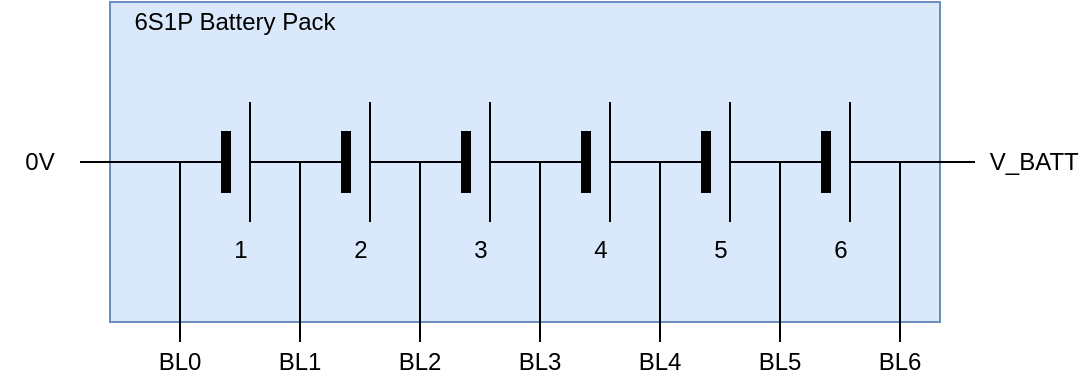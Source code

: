 <mxfile version="13.7.9" type="device"><diagram id="8Goo23Wq8Z8DUQXT7LWw" name="Page-1"><mxGraphModel dx="1422" dy="819" grid="1" gridSize="10" guides="1" tooltips="1" connect="1" arrows="1" fold="1" page="1" pageScale="1" pageWidth="1100" pageHeight="850" math="0" shadow="0"><root><mxCell id="0"/><mxCell id="1" parent="0"/><mxCell id="MNfdXJMJh94jD3iO__jl-45" value="" style="rounded=0;whiteSpace=wrap;html=1;fillColor=#dae8fc;strokeColor=#6c8ebf;" parent="1" vertex="1"><mxGeometry x="365" y="120" width="415" height="160" as="geometry"/></mxCell><mxCell id="MNfdXJMJh94jD3iO__jl-46" value="1" style="verticalLabelPosition=bottom;shadow=0;dashed=0;align=center;fillColor=#000000;html=1;verticalAlign=top;strokeWidth=1;shape=mxgraph.electrical.miscellaneous.monocell_battery;" parent="1" vertex="1"><mxGeometry x="380" y="170" width="100" height="60" as="geometry"/></mxCell><mxCell id="MNfdXJMJh94jD3iO__jl-47" value="2" style="verticalLabelPosition=bottom;shadow=0;dashed=0;align=center;fillColor=#000000;html=1;verticalAlign=top;strokeWidth=1;shape=mxgraph.electrical.miscellaneous.monocell_battery;" parent="1" vertex="1"><mxGeometry x="440" y="170" width="100" height="60" as="geometry"/></mxCell><mxCell id="MNfdXJMJh94jD3iO__jl-48" value="3" style="verticalLabelPosition=bottom;shadow=0;dashed=0;align=center;fillColor=#000000;html=1;verticalAlign=top;strokeWidth=1;shape=mxgraph.electrical.miscellaneous.monocell_battery;" parent="1" vertex="1"><mxGeometry x="500" y="170" width="100" height="60" as="geometry"/></mxCell><mxCell id="MNfdXJMJh94jD3iO__jl-49" value="4" style="verticalLabelPosition=bottom;shadow=0;dashed=0;align=center;fillColor=#000000;html=1;verticalAlign=top;strokeWidth=1;shape=mxgraph.electrical.miscellaneous.monocell_battery;" parent="1" vertex="1"><mxGeometry x="560" y="170" width="100" height="60" as="geometry"/></mxCell><mxCell id="MNfdXJMJh94jD3iO__jl-50" value="5" style="verticalLabelPosition=bottom;shadow=0;dashed=0;align=center;fillColor=#000000;html=1;verticalAlign=top;strokeWidth=1;shape=mxgraph.electrical.miscellaneous.monocell_battery;" parent="1" vertex="1"><mxGeometry x="620" y="170" width="100" height="60" as="geometry"/></mxCell><mxCell id="MNfdXJMJh94jD3iO__jl-51" value="6" style="verticalLabelPosition=bottom;shadow=0;dashed=0;align=center;fillColor=#000000;html=1;verticalAlign=top;strokeWidth=1;shape=mxgraph.electrical.miscellaneous.monocell_battery;" parent="1" vertex="1"><mxGeometry x="680" y="170" width="100" height="60" as="geometry"/></mxCell><mxCell id="MNfdXJMJh94jD3iO__jl-57" value="" style="endArrow=none;html=1;entryX=0;entryY=0.5;entryDx=0;entryDy=0;entryPerimeter=0;exitX=1;exitY=0.5;exitDx=0;exitDy=0;" parent="1" source="MNfdXJMJh94jD3iO__jl-58" edge="1"><mxGeometry width="50" height="50" relative="1" as="geometry"><mxPoint x="380" y="260" as="sourcePoint"/><mxPoint x="380" y="200" as="targetPoint"/></mxGeometry></mxCell><mxCell id="MNfdXJMJh94jD3iO__jl-58" value="0V" style="text;html=1;strokeColor=none;fillColor=none;align=center;verticalAlign=middle;whiteSpace=wrap;rounded=0;" parent="1" vertex="1"><mxGeometry x="310" y="190" width="40" height="20" as="geometry"/></mxCell><mxCell id="MNfdXJMJh94jD3iO__jl-59" value="&amp;nbsp;V_BATT" style="text;html=1;strokeColor=none;fillColor=none;align=center;verticalAlign=middle;whiteSpace=wrap;rounded=0;" parent="1" vertex="1"><mxGeometry x="797.5" y="190" width="55" height="20" as="geometry"/></mxCell><mxCell id="MNfdXJMJh94jD3iO__jl-60" value="" style="endArrow=none;html=1;exitX=0.5;exitY=0;exitDx=0;exitDy=0;" parent="1" source="MNfdXJMJh94jD3iO__jl-61" edge="1"><mxGeometry width="50" height="50" relative="1" as="geometry"><mxPoint x="400" y="280" as="sourcePoint"/><mxPoint x="400" y="200" as="targetPoint"/></mxGeometry></mxCell><mxCell id="MNfdXJMJh94jD3iO__jl-61" value="BL0" style="text;html=1;strokeColor=none;fillColor=none;align=center;verticalAlign=middle;whiteSpace=wrap;rounded=0;" parent="1" vertex="1"><mxGeometry x="380" y="290" width="40" height="20" as="geometry"/></mxCell><mxCell id="MNfdXJMJh94jD3iO__jl-62" value="" style="endArrow=none;html=1;exitX=0.5;exitY=0;exitDx=0;exitDy=0;" parent="1" source="MNfdXJMJh94jD3iO__jl-63" edge="1"><mxGeometry width="50" height="50" relative="1" as="geometry"><mxPoint x="460" y="280" as="sourcePoint"/><mxPoint x="460" y="200" as="targetPoint"/></mxGeometry></mxCell><mxCell id="MNfdXJMJh94jD3iO__jl-63" value="BL1" style="text;html=1;strokeColor=none;fillColor=none;align=center;verticalAlign=middle;whiteSpace=wrap;rounded=0;" parent="1" vertex="1"><mxGeometry x="440" y="290" width="40" height="20" as="geometry"/></mxCell><mxCell id="MNfdXJMJh94jD3iO__jl-64" value="" style="endArrow=none;html=1;exitX=0.5;exitY=0;exitDx=0;exitDy=0;" parent="1" source="MNfdXJMJh94jD3iO__jl-65" edge="1"><mxGeometry width="50" height="50" relative="1" as="geometry"><mxPoint x="520" y="280" as="sourcePoint"/><mxPoint x="520" y="200" as="targetPoint"/></mxGeometry></mxCell><mxCell id="MNfdXJMJh94jD3iO__jl-65" value="BL2" style="text;html=1;strokeColor=none;fillColor=none;align=center;verticalAlign=middle;whiteSpace=wrap;rounded=0;" parent="1" vertex="1"><mxGeometry x="500" y="290" width="40" height="20" as="geometry"/></mxCell><mxCell id="MNfdXJMJh94jD3iO__jl-66" value="" style="endArrow=none;html=1;exitX=0.5;exitY=0;exitDx=0;exitDy=0;" parent="1" source="MNfdXJMJh94jD3iO__jl-67" edge="1"><mxGeometry width="50" height="50" relative="1" as="geometry"><mxPoint x="580" y="280" as="sourcePoint"/><mxPoint x="580" y="200" as="targetPoint"/></mxGeometry></mxCell><mxCell id="MNfdXJMJh94jD3iO__jl-67" value="BL3" style="text;html=1;strokeColor=none;fillColor=none;align=center;verticalAlign=middle;whiteSpace=wrap;rounded=0;" parent="1" vertex="1"><mxGeometry x="560" y="290" width="40" height="20" as="geometry"/></mxCell><mxCell id="MNfdXJMJh94jD3iO__jl-68" value="" style="endArrow=none;html=1;exitX=0.5;exitY=0;exitDx=0;exitDy=0;" parent="1" source="MNfdXJMJh94jD3iO__jl-69" edge="1"><mxGeometry width="50" height="50" relative="1" as="geometry"><mxPoint x="640" y="280" as="sourcePoint"/><mxPoint x="640" y="200" as="targetPoint"/></mxGeometry></mxCell><mxCell id="MNfdXJMJh94jD3iO__jl-69" value="BL4" style="text;html=1;strokeColor=none;fillColor=none;align=center;verticalAlign=middle;whiteSpace=wrap;rounded=0;" parent="1" vertex="1"><mxGeometry x="620" y="290" width="40" height="20" as="geometry"/></mxCell><mxCell id="MNfdXJMJh94jD3iO__jl-70" value="" style="endArrow=none;html=1;exitX=0.5;exitY=0;exitDx=0;exitDy=0;" parent="1" source="MNfdXJMJh94jD3iO__jl-71" edge="1"><mxGeometry width="50" height="50" relative="1" as="geometry"><mxPoint x="700" y="280" as="sourcePoint"/><mxPoint x="700" y="200" as="targetPoint"/></mxGeometry></mxCell><mxCell id="MNfdXJMJh94jD3iO__jl-71" value="BL5" style="text;html=1;strokeColor=none;fillColor=none;align=center;verticalAlign=middle;whiteSpace=wrap;rounded=0;" parent="1" vertex="1"><mxGeometry x="680" y="290" width="40" height="20" as="geometry"/></mxCell><mxCell id="MNfdXJMJh94jD3iO__jl-72" value="" style="endArrow=none;html=1;exitX=0.5;exitY=0;exitDx=0;exitDy=0;" parent="1" source="MNfdXJMJh94jD3iO__jl-73" edge="1"><mxGeometry width="50" height="50" relative="1" as="geometry"><mxPoint x="760" y="280" as="sourcePoint"/><mxPoint x="760" y="200" as="targetPoint"/></mxGeometry></mxCell><mxCell id="MNfdXJMJh94jD3iO__jl-73" value="BL6" style="text;html=1;strokeColor=none;fillColor=none;align=center;verticalAlign=middle;whiteSpace=wrap;rounded=0;" parent="1" vertex="1"><mxGeometry x="740" y="290" width="40" height="20" as="geometry"/></mxCell><mxCell id="MNfdXJMJh94jD3iO__jl-83" value="6S1P Battery Pack" style="text;html=1;strokeColor=none;fillColor=none;align=center;verticalAlign=middle;whiteSpace=wrap;rounded=0;" parent="1" vertex="1"><mxGeometry x="365" y="120" width="125" height="20" as="geometry"/></mxCell><mxCell id="MNfdXJMJh94jD3iO__jl-88" value="" style="endArrow=none;html=1;exitX=1;exitY=0.5;exitDx=0;exitDy=0;entryX=0;entryY=0.5;entryDx=0;entryDy=0;" parent="1" source="MNfdXJMJh94jD3iO__jl-45" target="MNfdXJMJh94jD3iO__jl-59" edge="1"><mxGeometry width="50" height="50" relative="1" as="geometry"><mxPoint x="695" y="380" as="sourcePoint"/><mxPoint x="745" y="330" as="targetPoint"/></mxGeometry></mxCell></root></mxGraphModel></diagram></mxfile>
